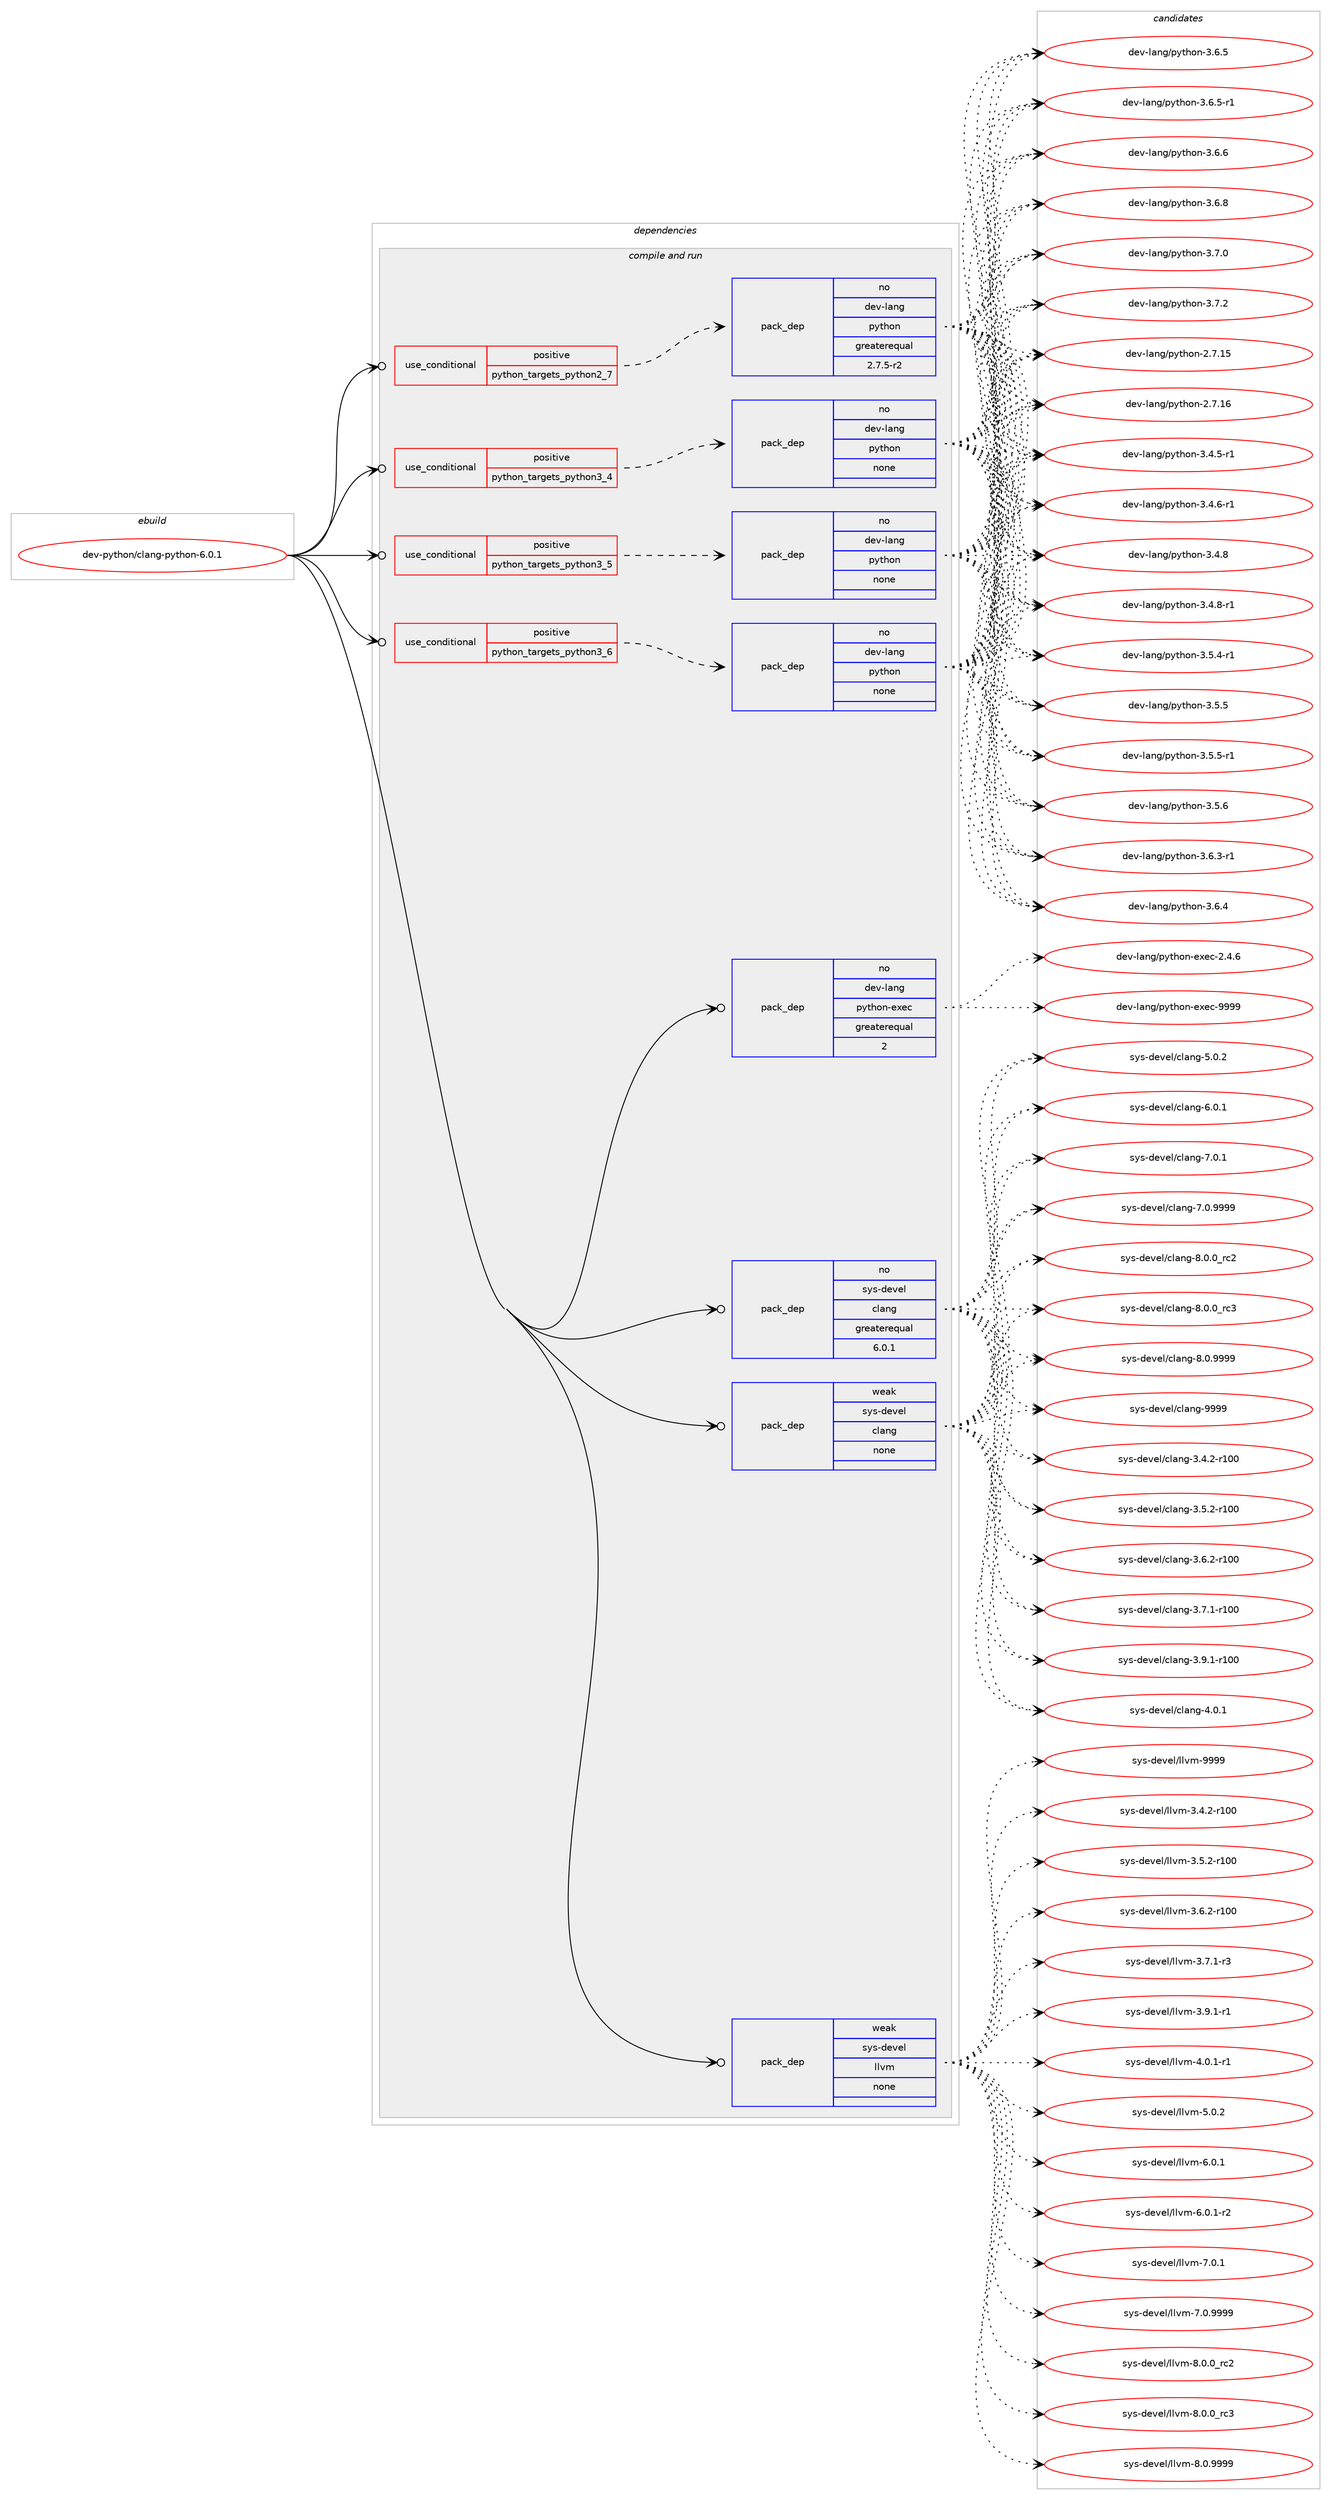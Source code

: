 digraph prolog {

# *************
# Graph options
# *************

newrank=true;
concentrate=true;
compound=true;
graph [rankdir=LR,fontname=Helvetica,fontsize=10,ranksep=1.5];#, ranksep=2.5, nodesep=0.2];
edge  [arrowhead=vee];
node  [fontname=Helvetica,fontsize=10];

# **********
# The ebuild
# **********

subgraph cluster_leftcol {
color=gray;
rank=same;
label=<<i>ebuild</i>>;
id [label="dev-python/clang-python-6.0.1", color=red, width=4, href="../dev-python/clang-python-6.0.1.svg"];
}

# ****************
# The dependencies
# ****************

subgraph cluster_midcol {
color=gray;
label=<<i>dependencies</i>>;
subgraph cluster_compile {
fillcolor="#eeeeee";
style=filled;
label=<<i>compile</i>>;
}
subgraph cluster_compileandrun {
fillcolor="#eeeeee";
style=filled;
label=<<i>compile and run</i>>;
subgraph cond372340 {
dependency1403257 [label=<<TABLE BORDER="0" CELLBORDER="1" CELLSPACING="0" CELLPADDING="4"><TR><TD ROWSPAN="3" CELLPADDING="10">use_conditional</TD></TR><TR><TD>positive</TD></TR><TR><TD>python_targets_python2_7</TD></TR></TABLE>>, shape=none, color=red];
subgraph pack1007682 {
dependency1403258 [label=<<TABLE BORDER="0" CELLBORDER="1" CELLSPACING="0" CELLPADDING="4" WIDTH="220"><TR><TD ROWSPAN="6" CELLPADDING="30">pack_dep</TD></TR><TR><TD WIDTH="110">no</TD></TR><TR><TD>dev-lang</TD></TR><TR><TD>python</TD></TR><TR><TD>greaterequal</TD></TR><TR><TD>2.7.5-r2</TD></TR></TABLE>>, shape=none, color=blue];
}
dependency1403257:e -> dependency1403258:w [weight=20,style="dashed",arrowhead="vee"];
}
id:e -> dependency1403257:w [weight=20,style="solid",arrowhead="odotvee"];
subgraph cond372341 {
dependency1403259 [label=<<TABLE BORDER="0" CELLBORDER="1" CELLSPACING="0" CELLPADDING="4"><TR><TD ROWSPAN="3" CELLPADDING="10">use_conditional</TD></TR><TR><TD>positive</TD></TR><TR><TD>python_targets_python3_4</TD></TR></TABLE>>, shape=none, color=red];
subgraph pack1007683 {
dependency1403260 [label=<<TABLE BORDER="0" CELLBORDER="1" CELLSPACING="0" CELLPADDING="4" WIDTH="220"><TR><TD ROWSPAN="6" CELLPADDING="30">pack_dep</TD></TR><TR><TD WIDTH="110">no</TD></TR><TR><TD>dev-lang</TD></TR><TR><TD>python</TD></TR><TR><TD>none</TD></TR><TR><TD></TD></TR></TABLE>>, shape=none, color=blue];
}
dependency1403259:e -> dependency1403260:w [weight=20,style="dashed",arrowhead="vee"];
}
id:e -> dependency1403259:w [weight=20,style="solid",arrowhead="odotvee"];
subgraph cond372342 {
dependency1403261 [label=<<TABLE BORDER="0" CELLBORDER="1" CELLSPACING="0" CELLPADDING="4"><TR><TD ROWSPAN="3" CELLPADDING="10">use_conditional</TD></TR><TR><TD>positive</TD></TR><TR><TD>python_targets_python3_5</TD></TR></TABLE>>, shape=none, color=red];
subgraph pack1007684 {
dependency1403262 [label=<<TABLE BORDER="0" CELLBORDER="1" CELLSPACING="0" CELLPADDING="4" WIDTH="220"><TR><TD ROWSPAN="6" CELLPADDING="30">pack_dep</TD></TR><TR><TD WIDTH="110">no</TD></TR><TR><TD>dev-lang</TD></TR><TR><TD>python</TD></TR><TR><TD>none</TD></TR><TR><TD></TD></TR></TABLE>>, shape=none, color=blue];
}
dependency1403261:e -> dependency1403262:w [weight=20,style="dashed",arrowhead="vee"];
}
id:e -> dependency1403261:w [weight=20,style="solid",arrowhead="odotvee"];
subgraph cond372343 {
dependency1403263 [label=<<TABLE BORDER="0" CELLBORDER="1" CELLSPACING="0" CELLPADDING="4"><TR><TD ROWSPAN="3" CELLPADDING="10">use_conditional</TD></TR><TR><TD>positive</TD></TR><TR><TD>python_targets_python3_6</TD></TR></TABLE>>, shape=none, color=red];
subgraph pack1007685 {
dependency1403264 [label=<<TABLE BORDER="0" CELLBORDER="1" CELLSPACING="0" CELLPADDING="4" WIDTH="220"><TR><TD ROWSPAN="6" CELLPADDING="30">pack_dep</TD></TR><TR><TD WIDTH="110">no</TD></TR><TR><TD>dev-lang</TD></TR><TR><TD>python</TD></TR><TR><TD>none</TD></TR><TR><TD></TD></TR></TABLE>>, shape=none, color=blue];
}
dependency1403263:e -> dependency1403264:w [weight=20,style="dashed",arrowhead="vee"];
}
id:e -> dependency1403263:w [weight=20,style="solid",arrowhead="odotvee"];
subgraph pack1007686 {
dependency1403265 [label=<<TABLE BORDER="0" CELLBORDER="1" CELLSPACING="0" CELLPADDING="4" WIDTH="220"><TR><TD ROWSPAN="6" CELLPADDING="30">pack_dep</TD></TR><TR><TD WIDTH="110">no</TD></TR><TR><TD>dev-lang</TD></TR><TR><TD>python-exec</TD></TR><TR><TD>greaterequal</TD></TR><TR><TD>2</TD></TR></TABLE>>, shape=none, color=blue];
}
id:e -> dependency1403265:w [weight=20,style="solid",arrowhead="odotvee"];
subgraph pack1007687 {
dependency1403266 [label=<<TABLE BORDER="0" CELLBORDER="1" CELLSPACING="0" CELLPADDING="4" WIDTH="220"><TR><TD ROWSPAN="6" CELLPADDING="30">pack_dep</TD></TR><TR><TD WIDTH="110">no</TD></TR><TR><TD>sys-devel</TD></TR><TR><TD>clang</TD></TR><TR><TD>greaterequal</TD></TR><TR><TD>6.0.1</TD></TR></TABLE>>, shape=none, color=blue];
}
id:e -> dependency1403266:w [weight=20,style="solid",arrowhead="odotvee"];
subgraph pack1007688 {
dependency1403267 [label=<<TABLE BORDER="0" CELLBORDER="1" CELLSPACING="0" CELLPADDING="4" WIDTH="220"><TR><TD ROWSPAN="6" CELLPADDING="30">pack_dep</TD></TR><TR><TD WIDTH="110">weak</TD></TR><TR><TD>sys-devel</TD></TR><TR><TD>clang</TD></TR><TR><TD>none</TD></TR><TR><TD></TD></TR></TABLE>>, shape=none, color=blue];
}
id:e -> dependency1403267:w [weight=20,style="solid",arrowhead="odotvee"];
subgraph pack1007689 {
dependency1403268 [label=<<TABLE BORDER="0" CELLBORDER="1" CELLSPACING="0" CELLPADDING="4" WIDTH="220"><TR><TD ROWSPAN="6" CELLPADDING="30">pack_dep</TD></TR><TR><TD WIDTH="110">weak</TD></TR><TR><TD>sys-devel</TD></TR><TR><TD>llvm</TD></TR><TR><TD>none</TD></TR><TR><TD></TD></TR></TABLE>>, shape=none, color=blue];
}
id:e -> dependency1403268:w [weight=20,style="solid",arrowhead="odotvee"];
}
subgraph cluster_run {
fillcolor="#eeeeee";
style=filled;
label=<<i>run</i>>;
}
}

# **************
# The candidates
# **************

subgraph cluster_choices {
rank=same;
color=gray;
label=<<i>candidates</i>>;

subgraph choice1007682 {
color=black;
nodesep=1;
choice10010111845108971101034711212111610411111045504655464953 [label="dev-lang/python-2.7.15", color=red, width=4,href="../dev-lang/python-2.7.15.svg"];
choice10010111845108971101034711212111610411111045504655464954 [label="dev-lang/python-2.7.16", color=red, width=4,href="../dev-lang/python-2.7.16.svg"];
choice1001011184510897110103471121211161041111104551465246534511449 [label="dev-lang/python-3.4.5-r1", color=red, width=4,href="../dev-lang/python-3.4.5-r1.svg"];
choice1001011184510897110103471121211161041111104551465246544511449 [label="dev-lang/python-3.4.6-r1", color=red, width=4,href="../dev-lang/python-3.4.6-r1.svg"];
choice100101118451089711010347112121116104111110455146524656 [label="dev-lang/python-3.4.8", color=red, width=4,href="../dev-lang/python-3.4.8.svg"];
choice1001011184510897110103471121211161041111104551465246564511449 [label="dev-lang/python-3.4.8-r1", color=red, width=4,href="../dev-lang/python-3.4.8-r1.svg"];
choice1001011184510897110103471121211161041111104551465346524511449 [label="dev-lang/python-3.5.4-r1", color=red, width=4,href="../dev-lang/python-3.5.4-r1.svg"];
choice100101118451089711010347112121116104111110455146534653 [label="dev-lang/python-3.5.5", color=red, width=4,href="../dev-lang/python-3.5.5.svg"];
choice1001011184510897110103471121211161041111104551465346534511449 [label="dev-lang/python-3.5.5-r1", color=red, width=4,href="../dev-lang/python-3.5.5-r1.svg"];
choice100101118451089711010347112121116104111110455146534654 [label="dev-lang/python-3.5.6", color=red, width=4,href="../dev-lang/python-3.5.6.svg"];
choice1001011184510897110103471121211161041111104551465446514511449 [label="dev-lang/python-3.6.3-r1", color=red, width=4,href="../dev-lang/python-3.6.3-r1.svg"];
choice100101118451089711010347112121116104111110455146544652 [label="dev-lang/python-3.6.4", color=red, width=4,href="../dev-lang/python-3.6.4.svg"];
choice100101118451089711010347112121116104111110455146544653 [label="dev-lang/python-3.6.5", color=red, width=4,href="../dev-lang/python-3.6.5.svg"];
choice1001011184510897110103471121211161041111104551465446534511449 [label="dev-lang/python-3.6.5-r1", color=red, width=4,href="../dev-lang/python-3.6.5-r1.svg"];
choice100101118451089711010347112121116104111110455146544654 [label="dev-lang/python-3.6.6", color=red, width=4,href="../dev-lang/python-3.6.6.svg"];
choice100101118451089711010347112121116104111110455146544656 [label="dev-lang/python-3.6.8", color=red, width=4,href="../dev-lang/python-3.6.8.svg"];
choice100101118451089711010347112121116104111110455146554648 [label="dev-lang/python-3.7.0", color=red, width=4,href="../dev-lang/python-3.7.0.svg"];
choice100101118451089711010347112121116104111110455146554650 [label="dev-lang/python-3.7.2", color=red, width=4,href="../dev-lang/python-3.7.2.svg"];
dependency1403258:e -> choice10010111845108971101034711212111610411111045504655464953:w [style=dotted,weight="100"];
dependency1403258:e -> choice10010111845108971101034711212111610411111045504655464954:w [style=dotted,weight="100"];
dependency1403258:e -> choice1001011184510897110103471121211161041111104551465246534511449:w [style=dotted,weight="100"];
dependency1403258:e -> choice1001011184510897110103471121211161041111104551465246544511449:w [style=dotted,weight="100"];
dependency1403258:e -> choice100101118451089711010347112121116104111110455146524656:w [style=dotted,weight="100"];
dependency1403258:e -> choice1001011184510897110103471121211161041111104551465246564511449:w [style=dotted,weight="100"];
dependency1403258:e -> choice1001011184510897110103471121211161041111104551465346524511449:w [style=dotted,weight="100"];
dependency1403258:e -> choice100101118451089711010347112121116104111110455146534653:w [style=dotted,weight="100"];
dependency1403258:e -> choice1001011184510897110103471121211161041111104551465346534511449:w [style=dotted,weight="100"];
dependency1403258:e -> choice100101118451089711010347112121116104111110455146534654:w [style=dotted,weight="100"];
dependency1403258:e -> choice1001011184510897110103471121211161041111104551465446514511449:w [style=dotted,weight="100"];
dependency1403258:e -> choice100101118451089711010347112121116104111110455146544652:w [style=dotted,weight="100"];
dependency1403258:e -> choice100101118451089711010347112121116104111110455146544653:w [style=dotted,weight="100"];
dependency1403258:e -> choice1001011184510897110103471121211161041111104551465446534511449:w [style=dotted,weight="100"];
dependency1403258:e -> choice100101118451089711010347112121116104111110455146544654:w [style=dotted,weight="100"];
dependency1403258:e -> choice100101118451089711010347112121116104111110455146544656:w [style=dotted,weight="100"];
dependency1403258:e -> choice100101118451089711010347112121116104111110455146554648:w [style=dotted,weight="100"];
dependency1403258:e -> choice100101118451089711010347112121116104111110455146554650:w [style=dotted,weight="100"];
}
subgraph choice1007683 {
color=black;
nodesep=1;
choice10010111845108971101034711212111610411111045504655464953 [label="dev-lang/python-2.7.15", color=red, width=4,href="../dev-lang/python-2.7.15.svg"];
choice10010111845108971101034711212111610411111045504655464954 [label="dev-lang/python-2.7.16", color=red, width=4,href="../dev-lang/python-2.7.16.svg"];
choice1001011184510897110103471121211161041111104551465246534511449 [label="dev-lang/python-3.4.5-r1", color=red, width=4,href="../dev-lang/python-3.4.5-r1.svg"];
choice1001011184510897110103471121211161041111104551465246544511449 [label="dev-lang/python-3.4.6-r1", color=red, width=4,href="../dev-lang/python-3.4.6-r1.svg"];
choice100101118451089711010347112121116104111110455146524656 [label="dev-lang/python-3.4.8", color=red, width=4,href="../dev-lang/python-3.4.8.svg"];
choice1001011184510897110103471121211161041111104551465246564511449 [label="dev-lang/python-3.4.8-r1", color=red, width=4,href="../dev-lang/python-3.4.8-r1.svg"];
choice1001011184510897110103471121211161041111104551465346524511449 [label="dev-lang/python-3.5.4-r1", color=red, width=4,href="../dev-lang/python-3.5.4-r1.svg"];
choice100101118451089711010347112121116104111110455146534653 [label="dev-lang/python-3.5.5", color=red, width=4,href="../dev-lang/python-3.5.5.svg"];
choice1001011184510897110103471121211161041111104551465346534511449 [label="dev-lang/python-3.5.5-r1", color=red, width=4,href="../dev-lang/python-3.5.5-r1.svg"];
choice100101118451089711010347112121116104111110455146534654 [label="dev-lang/python-3.5.6", color=red, width=4,href="../dev-lang/python-3.5.6.svg"];
choice1001011184510897110103471121211161041111104551465446514511449 [label="dev-lang/python-3.6.3-r1", color=red, width=4,href="../dev-lang/python-3.6.3-r1.svg"];
choice100101118451089711010347112121116104111110455146544652 [label="dev-lang/python-3.6.4", color=red, width=4,href="../dev-lang/python-3.6.4.svg"];
choice100101118451089711010347112121116104111110455146544653 [label="dev-lang/python-3.6.5", color=red, width=4,href="../dev-lang/python-3.6.5.svg"];
choice1001011184510897110103471121211161041111104551465446534511449 [label="dev-lang/python-3.6.5-r1", color=red, width=4,href="../dev-lang/python-3.6.5-r1.svg"];
choice100101118451089711010347112121116104111110455146544654 [label="dev-lang/python-3.6.6", color=red, width=4,href="../dev-lang/python-3.6.6.svg"];
choice100101118451089711010347112121116104111110455146544656 [label="dev-lang/python-3.6.8", color=red, width=4,href="../dev-lang/python-3.6.8.svg"];
choice100101118451089711010347112121116104111110455146554648 [label="dev-lang/python-3.7.0", color=red, width=4,href="../dev-lang/python-3.7.0.svg"];
choice100101118451089711010347112121116104111110455146554650 [label="dev-lang/python-3.7.2", color=red, width=4,href="../dev-lang/python-3.7.2.svg"];
dependency1403260:e -> choice10010111845108971101034711212111610411111045504655464953:w [style=dotted,weight="100"];
dependency1403260:e -> choice10010111845108971101034711212111610411111045504655464954:w [style=dotted,weight="100"];
dependency1403260:e -> choice1001011184510897110103471121211161041111104551465246534511449:w [style=dotted,weight="100"];
dependency1403260:e -> choice1001011184510897110103471121211161041111104551465246544511449:w [style=dotted,weight="100"];
dependency1403260:e -> choice100101118451089711010347112121116104111110455146524656:w [style=dotted,weight="100"];
dependency1403260:e -> choice1001011184510897110103471121211161041111104551465246564511449:w [style=dotted,weight="100"];
dependency1403260:e -> choice1001011184510897110103471121211161041111104551465346524511449:w [style=dotted,weight="100"];
dependency1403260:e -> choice100101118451089711010347112121116104111110455146534653:w [style=dotted,weight="100"];
dependency1403260:e -> choice1001011184510897110103471121211161041111104551465346534511449:w [style=dotted,weight="100"];
dependency1403260:e -> choice100101118451089711010347112121116104111110455146534654:w [style=dotted,weight="100"];
dependency1403260:e -> choice1001011184510897110103471121211161041111104551465446514511449:w [style=dotted,weight="100"];
dependency1403260:e -> choice100101118451089711010347112121116104111110455146544652:w [style=dotted,weight="100"];
dependency1403260:e -> choice100101118451089711010347112121116104111110455146544653:w [style=dotted,weight="100"];
dependency1403260:e -> choice1001011184510897110103471121211161041111104551465446534511449:w [style=dotted,weight="100"];
dependency1403260:e -> choice100101118451089711010347112121116104111110455146544654:w [style=dotted,weight="100"];
dependency1403260:e -> choice100101118451089711010347112121116104111110455146544656:w [style=dotted,weight="100"];
dependency1403260:e -> choice100101118451089711010347112121116104111110455146554648:w [style=dotted,weight="100"];
dependency1403260:e -> choice100101118451089711010347112121116104111110455146554650:w [style=dotted,weight="100"];
}
subgraph choice1007684 {
color=black;
nodesep=1;
choice10010111845108971101034711212111610411111045504655464953 [label="dev-lang/python-2.7.15", color=red, width=4,href="../dev-lang/python-2.7.15.svg"];
choice10010111845108971101034711212111610411111045504655464954 [label="dev-lang/python-2.7.16", color=red, width=4,href="../dev-lang/python-2.7.16.svg"];
choice1001011184510897110103471121211161041111104551465246534511449 [label="dev-lang/python-3.4.5-r1", color=red, width=4,href="../dev-lang/python-3.4.5-r1.svg"];
choice1001011184510897110103471121211161041111104551465246544511449 [label="dev-lang/python-3.4.6-r1", color=red, width=4,href="../dev-lang/python-3.4.6-r1.svg"];
choice100101118451089711010347112121116104111110455146524656 [label="dev-lang/python-3.4.8", color=red, width=4,href="../dev-lang/python-3.4.8.svg"];
choice1001011184510897110103471121211161041111104551465246564511449 [label="dev-lang/python-3.4.8-r1", color=red, width=4,href="../dev-lang/python-3.4.8-r1.svg"];
choice1001011184510897110103471121211161041111104551465346524511449 [label="dev-lang/python-3.5.4-r1", color=red, width=4,href="../dev-lang/python-3.5.4-r1.svg"];
choice100101118451089711010347112121116104111110455146534653 [label="dev-lang/python-3.5.5", color=red, width=4,href="../dev-lang/python-3.5.5.svg"];
choice1001011184510897110103471121211161041111104551465346534511449 [label="dev-lang/python-3.5.5-r1", color=red, width=4,href="../dev-lang/python-3.5.5-r1.svg"];
choice100101118451089711010347112121116104111110455146534654 [label="dev-lang/python-3.5.6", color=red, width=4,href="../dev-lang/python-3.5.6.svg"];
choice1001011184510897110103471121211161041111104551465446514511449 [label="dev-lang/python-3.6.3-r1", color=red, width=4,href="../dev-lang/python-3.6.3-r1.svg"];
choice100101118451089711010347112121116104111110455146544652 [label="dev-lang/python-3.6.4", color=red, width=4,href="../dev-lang/python-3.6.4.svg"];
choice100101118451089711010347112121116104111110455146544653 [label="dev-lang/python-3.6.5", color=red, width=4,href="../dev-lang/python-3.6.5.svg"];
choice1001011184510897110103471121211161041111104551465446534511449 [label="dev-lang/python-3.6.5-r1", color=red, width=4,href="../dev-lang/python-3.6.5-r1.svg"];
choice100101118451089711010347112121116104111110455146544654 [label="dev-lang/python-3.6.6", color=red, width=4,href="../dev-lang/python-3.6.6.svg"];
choice100101118451089711010347112121116104111110455146544656 [label="dev-lang/python-3.6.8", color=red, width=4,href="../dev-lang/python-3.6.8.svg"];
choice100101118451089711010347112121116104111110455146554648 [label="dev-lang/python-3.7.0", color=red, width=4,href="../dev-lang/python-3.7.0.svg"];
choice100101118451089711010347112121116104111110455146554650 [label="dev-lang/python-3.7.2", color=red, width=4,href="../dev-lang/python-3.7.2.svg"];
dependency1403262:e -> choice10010111845108971101034711212111610411111045504655464953:w [style=dotted,weight="100"];
dependency1403262:e -> choice10010111845108971101034711212111610411111045504655464954:w [style=dotted,weight="100"];
dependency1403262:e -> choice1001011184510897110103471121211161041111104551465246534511449:w [style=dotted,weight="100"];
dependency1403262:e -> choice1001011184510897110103471121211161041111104551465246544511449:w [style=dotted,weight="100"];
dependency1403262:e -> choice100101118451089711010347112121116104111110455146524656:w [style=dotted,weight="100"];
dependency1403262:e -> choice1001011184510897110103471121211161041111104551465246564511449:w [style=dotted,weight="100"];
dependency1403262:e -> choice1001011184510897110103471121211161041111104551465346524511449:w [style=dotted,weight="100"];
dependency1403262:e -> choice100101118451089711010347112121116104111110455146534653:w [style=dotted,weight="100"];
dependency1403262:e -> choice1001011184510897110103471121211161041111104551465346534511449:w [style=dotted,weight="100"];
dependency1403262:e -> choice100101118451089711010347112121116104111110455146534654:w [style=dotted,weight="100"];
dependency1403262:e -> choice1001011184510897110103471121211161041111104551465446514511449:w [style=dotted,weight="100"];
dependency1403262:e -> choice100101118451089711010347112121116104111110455146544652:w [style=dotted,weight="100"];
dependency1403262:e -> choice100101118451089711010347112121116104111110455146544653:w [style=dotted,weight="100"];
dependency1403262:e -> choice1001011184510897110103471121211161041111104551465446534511449:w [style=dotted,weight="100"];
dependency1403262:e -> choice100101118451089711010347112121116104111110455146544654:w [style=dotted,weight="100"];
dependency1403262:e -> choice100101118451089711010347112121116104111110455146544656:w [style=dotted,weight="100"];
dependency1403262:e -> choice100101118451089711010347112121116104111110455146554648:w [style=dotted,weight="100"];
dependency1403262:e -> choice100101118451089711010347112121116104111110455146554650:w [style=dotted,weight="100"];
}
subgraph choice1007685 {
color=black;
nodesep=1;
choice10010111845108971101034711212111610411111045504655464953 [label="dev-lang/python-2.7.15", color=red, width=4,href="../dev-lang/python-2.7.15.svg"];
choice10010111845108971101034711212111610411111045504655464954 [label="dev-lang/python-2.7.16", color=red, width=4,href="../dev-lang/python-2.7.16.svg"];
choice1001011184510897110103471121211161041111104551465246534511449 [label="dev-lang/python-3.4.5-r1", color=red, width=4,href="../dev-lang/python-3.4.5-r1.svg"];
choice1001011184510897110103471121211161041111104551465246544511449 [label="dev-lang/python-3.4.6-r1", color=red, width=4,href="../dev-lang/python-3.4.6-r1.svg"];
choice100101118451089711010347112121116104111110455146524656 [label="dev-lang/python-3.4.8", color=red, width=4,href="../dev-lang/python-3.4.8.svg"];
choice1001011184510897110103471121211161041111104551465246564511449 [label="dev-lang/python-3.4.8-r1", color=red, width=4,href="../dev-lang/python-3.4.8-r1.svg"];
choice1001011184510897110103471121211161041111104551465346524511449 [label="dev-lang/python-3.5.4-r1", color=red, width=4,href="../dev-lang/python-3.5.4-r1.svg"];
choice100101118451089711010347112121116104111110455146534653 [label="dev-lang/python-3.5.5", color=red, width=4,href="../dev-lang/python-3.5.5.svg"];
choice1001011184510897110103471121211161041111104551465346534511449 [label="dev-lang/python-3.5.5-r1", color=red, width=4,href="../dev-lang/python-3.5.5-r1.svg"];
choice100101118451089711010347112121116104111110455146534654 [label="dev-lang/python-3.5.6", color=red, width=4,href="../dev-lang/python-3.5.6.svg"];
choice1001011184510897110103471121211161041111104551465446514511449 [label="dev-lang/python-3.6.3-r1", color=red, width=4,href="../dev-lang/python-3.6.3-r1.svg"];
choice100101118451089711010347112121116104111110455146544652 [label="dev-lang/python-3.6.4", color=red, width=4,href="../dev-lang/python-3.6.4.svg"];
choice100101118451089711010347112121116104111110455146544653 [label="dev-lang/python-3.6.5", color=red, width=4,href="../dev-lang/python-3.6.5.svg"];
choice1001011184510897110103471121211161041111104551465446534511449 [label="dev-lang/python-3.6.5-r1", color=red, width=4,href="../dev-lang/python-3.6.5-r1.svg"];
choice100101118451089711010347112121116104111110455146544654 [label="dev-lang/python-3.6.6", color=red, width=4,href="../dev-lang/python-3.6.6.svg"];
choice100101118451089711010347112121116104111110455146544656 [label="dev-lang/python-3.6.8", color=red, width=4,href="../dev-lang/python-3.6.8.svg"];
choice100101118451089711010347112121116104111110455146554648 [label="dev-lang/python-3.7.0", color=red, width=4,href="../dev-lang/python-3.7.0.svg"];
choice100101118451089711010347112121116104111110455146554650 [label="dev-lang/python-3.7.2", color=red, width=4,href="../dev-lang/python-3.7.2.svg"];
dependency1403264:e -> choice10010111845108971101034711212111610411111045504655464953:w [style=dotted,weight="100"];
dependency1403264:e -> choice10010111845108971101034711212111610411111045504655464954:w [style=dotted,weight="100"];
dependency1403264:e -> choice1001011184510897110103471121211161041111104551465246534511449:w [style=dotted,weight="100"];
dependency1403264:e -> choice1001011184510897110103471121211161041111104551465246544511449:w [style=dotted,weight="100"];
dependency1403264:e -> choice100101118451089711010347112121116104111110455146524656:w [style=dotted,weight="100"];
dependency1403264:e -> choice1001011184510897110103471121211161041111104551465246564511449:w [style=dotted,weight="100"];
dependency1403264:e -> choice1001011184510897110103471121211161041111104551465346524511449:w [style=dotted,weight="100"];
dependency1403264:e -> choice100101118451089711010347112121116104111110455146534653:w [style=dotted,weight="100"];
dependency1403264:e -> choice1001011184510897110103471121211161041111104551465346534511449:w [style=dotted,weight="100"];
dependency1403264:e -> choice100101118451089711010347112121116104111110455146534654:w [style=dotted,weight="100"];
dependency1403264:e -> choice1001011184510897110103471121211161041111104551465446514511449:w [style=dotted,weight="100"];
dependency1403264:e -> choice100101118451089711010347112121116104111110455146544652:w [style=dotted,weight="100"];
dependency1403264:e -> choice100101118451089711010347112121116104111110455146544653:w [style=dotted,weight="100"];
dependency1403264:e -> choice1001011184510897110103471121211161041111104551465446534511449:w [style=dotted,weight="100"];
dependency1403264:e -> choice100101118451089711010347112121116104111110455146544654:w [style=dotted,weight="100"];
dependency1403264:e -> choice100101118451089711010347112121116104111110455146544656:w [style=dotted,weight="100"];
dependency1403264:e -> choice100101118451089711010347112121116104111110455146554648:w [style=dotted,weight="100"];
dependency1403264:e -> choice100101118451089711010347112121116104111110455146554650:w [style=dotted,weight="100"];
}
subgraph choice1007686 {
color=black;
nodesep=1;
choice1001011184510897110103471121211161041111104510112010199455046524654 [label="dev-lang/python-exec-2.4.6", color=red, width=4,href="../dev-lang/python-exec-2.4.6.svg"];
choice10010111845108971101034711212111610411111045101120101994557575757 [label="dev-lang/python-exec-9999", color=red, width=4,href="../dev-lang/python-exec-9999.svg"];
dependency1403265:e -> choice1001011184510897110103471121211161041111104510112010199455046524654:w [style=dotted,weight="100"];
dependency1403265:e -> choice10010111845108971101034711212111610411111045101120101994557575757:w [style=dotted,weight="100"];
}
subgraph choice1007687 {
color=black;
nodesep=1;
choice1151211154510010111810110847991089711010345514652465045114494848 [label="sys-devel/clang-3.4.2-r100", color=red, width=4,href="../sys-devel/clang-3.4.2-r100.svg"];
choice1151211154510010111810110847991089711010345514653465045114494848 [label="sys-devel/clang-3.5.2-r100", color=red, width=4,href="../sys-devel/clang-3.5.2-r100.svg"];
choice1151211154510010111810110847991089711010345514654465045114494848 [label="sys-devel/clang-3.6.2-r100", color=red, width=4,href="../sys-devel/clang-3.6.2-r100.svg"];
choice1151211154510010111810110847991089711010345514655464945114494848 [label="sys-devel/clang-3.7.1-r100", color=red, width=4,href="../sys-devel/clang-3.7.1-r100.svg"];
choice1151211154510010111810110847991089711010345514657464945114494848 [label="sys-devel/clang-3.9.1-r100", color=red, width=4,href="../sys-devel/clang-3.9.1-r100.svg"];
choice11512111545100101118101108479910897110103455246484649 [label="sys-devel/clang-4.0.1", color=red, width=4,href="../sys-devel/clang-4.0.1.svg"];
choice11512111545100101118101108479910897110103455346484650 [label="sys-devel/clang-5.0.2", color=red, width=4,href="../sys-devel/clang-5.0.2.svg"];
choice11512111545100101118101108479910897110103455446484649 [label="sys-devel/clang-6.0.1", color=red, width=4,href="../sys-devel/clang-6.0.1.svg"];
choice11512111545100101118101108479910897110103455546484649 [label="sys-devel/clang-7.0.1", color=red, width=4,href="../sys-devel/clang-7.0.1.svg"];
choice11512111545100101118101108479910897110103455546484657575757 [label="sys-devel/clang-7.0.9999", color=red, width=4,href="../sys-devel/clang-7.0.9999.svg"];
choice11512111545100101118101108479910897110103455646484648951149950 [label="sys-devel/clang-8.0.0_rc2", color=red, width=4,href="../sys-devel/clang-8.0.0_rc2.svg"];
choice11512111545100101118101108479910897110103455646484648951149951 [label="sys-devel/clang-8.0.0_rc3", color=red, width=4,href="../sys-devel/clang-8.0.0_rc3.svg"];
choice11512111545100101118101108479910897110103455646484657575757 [label="sys-devel/clang-8.0.9999", color=red, width=4,href="../sys-devel/clang-8.0.9999.svg"];
choice115121115451001011181011084799108971101034557575757 [label="sys-devel/clang-9999", color=red, width=4,href="../sys-devel/clang-9999.svg"];
dependency1403266:e -> choice1151211154510010111810110847991089711010345514652465045114494848:w [style=dotted,weight="100"];
dependency1403266:e -> choice1151211154510010111810110847991089711010345514653465045114494848:w [style=dotted,weight="100"];
dependency1403266:e -> choice1151211154510010111810110847991089711010345514654465045114494848:w [style=dotted,weight="100"];
dependency1403266:e -> choice1151211154510010111810110847991089711010345514655464945114494848:w [style=dotted,weight="100"];
dependency1403266:e -> choice1151211154510010111810110847991089711010345514657464945114494848:w [style=dotted,weight="100"];
dependency1403266:e -> choice11512111545100101118101108479910897110103455246484649:w [style=dotted,weight="100"];
dependency1403266:e -> choice11512111545100101118101108479910897110103455346484650:w [style=dotted,weight="100"];
dependency1403266:e -> choice11512111545100101118101108479910897110103455446484649:w [style=dotted,weight="100"];
dependency1403266:e -> choice11512111545100101118101108479910897110103455546484649:w [style=dotted,weight="100"];
dependency1403266:e -> choice11512111545100101118101108479910897110103455546484657575757:w [style=dotted,weight="100"];
dependency1403266:e -> choice11512111545100101118101108479910897110103455646484648951149950:w [style=dotted,weight="100"];
dependency1403266:e -> choice11512111545100101118101108479910897110103455646484648951149951:w [style=dotted,weight="100"];
dependency1403266:e -> choice11512111545100101118101108479910897110103455646484657575757:w [style=dotted,weight="100"];
dependency1403266:e -> choice115121115451001011181011084799108971101034557575757:w [style=dotted,weight="100"];
}
subgraph choice1007688 {
color=black;
nodesep=1;
choice1151211154510010111810110847991089711010345514652465045114494848 [label="sys-devel/clang-3.4.2-r100", color=red, width=4,href="../sys-devel/clang-3.4.2-r100.svg"];
choice1151211154510010111810110847991089711010345514653465045114494848 [label="sys-devel/clang-3.5.2-r100", color=red, width=4,href="../sys-devel/clang-3.5.2-r100.svg"];
choice1151211154510010111810110847991089711010345514654465045114494848 [label="sys-devel/clang-3.6.2-r100", color=red, width=4,href="../sys-devel/clang-3.6.2-r100.svg"];
choice1151211154510010111810110847991089711010345514655464945114494848 [label="sys-devel/clang-3.7.1-r100", color=red, width=4,href="../sys-devel/clang-3.7.1-r100.svg"];
choice1151211154510010111810110847991089711010345514657464945114494848 [label="sys-devel/clang-3.9.1-r100", color=red, width=4,href="../sys-devel/clang-3.9.1-r100.svg"];
choice11512111545100101118101108479910897110103455246484649 [label="sys-devel/clang-4.0.1", color=red, width=4,href="../sys-devel/clang-4.0.1.svg"];
choice11512111545100101118101108479910897110103455346484650 [label="sys-devel/clang-5.0.2", color=red, width=4,href="../sys-devel/clang-5.0.2.svg"];
choice11512111545100101118101108479910897110103455446484649 [label="sys-devel/clang-6.0.1", color=red, width=4,href="../sys-devel/clang-6.0.1.svg"];
choice11512111545100101118101108479910897110103455546484649 [label="sys-devel/clang-7.0.1", color=red, width=4,href="../sys-devel/clang-7.0.1.svg"];
choice11512111545100101118101108479910897110103455546484657575757 [label="sys-devel/clang-7.0.9999", color=red, width=4,href="../sys-devel/clang-7.0.9999.svg"];
choice11512111545100101118101108479910897110103455646484648951149950 [label="sys-devel/clang-8.0.0_rc2", color=red, width=4,href="../sys-devel/clang-8.0.0_rc2.svg"];
choice11512111545100101118101108479910897110103455646484648951149951 [label="sys-devel/clang-8.0.0_rc3", color=red, width=4,href="../sys-devel/clang-8.0.0_rc3.svg"];
choice11512111545100101118101108479910897110103455646484657575757 [label="sys-devel/clang-8.0.9999", color=red, width=4,href="../sys-devel/clang-8.0.9999.svg"];
choice115121115451001011181011084799108971101034557575757 [label="sys-devel/clang-9999", color=red, width=4,href="../sys-devel/clang-9999.svg"];
dependency1403267:e -> choice1151211154510010111810110847991089711010345514652465045114494848:w [style=dotted,weight="100"];
dependency1403267:e -> choice1151211154510010111810110847991089711010345514653465045114494848:w [style=dotted,weight="100"];
dependency1403267:e -> choice1151211154510010111810110847991089711010345514654465045114494848:w [style=dotted,weight="100"];
dependency1403267:e -> choice1151211154510010111810110847991089711010345514655464945114494848:w [style=dotted,weight="100"];
dependency1403267:e -> choice1151211154510010111810110847991089711010345514657464945114494848:w [style=dotted,weight="100"];
dependency1403267:e -> choice11512111545100101118101108479910897110103455246484649:w [style=dotted,weight="100"];
dependency1403267:e -> choice11512111545100101118101108479910897110103455346484650:w [style=dotted,weight="100"];
dependency1403267:e -> choice11512111545100101118101108479910897110103455446484649:w [style=dotted,weight="100"];
dependency1403267:e -> choice11512111545100101118101108479910897110103455546484649:w [style=dotted,weight="100"];
dependency1403267:e -> choice11512111545100101118101108479910897110103455546484657575757:w [style=dotted,weight="100"];
dependency1403267:e -> choice11512111545100101118101108479910897110103455646484648951149950:w [style=dotted,weight="100"];
dependency1403267:e -> choice11512111545100101118101108479910897110103455646484648951149951:w [style=dotted,weight="100"];
dependency1403267:e -> choice11512111545100101118101108479910897110103455646484657575757:w [style=dotted,weight="100"];
dependency1403267:e -> choice115121115451001011181011084799108971101034557575757:w [style=dotted,weight="100"];
}
subgraph choice1007689 {
color=black;
nodesep=1;
choice115121115451001011181011084710810811810945514652465045114494848 [label="sys-devel/llvm-3.4.2-r100", color=red, width=4,href="../sys-devel/llvm-3.4.2-r100.svg"];
choice115121115451001011181011084710810811810945514653465045114494848 [label="sys-devel/llvm-3.5.2-r100", color=red, width=4,href="../sys-devel/llvm-3.5.2-r100.svg"];
choice115121115451001011181011084710810811810945514654465045114494848 [label="sys-devel/llvm-3.6.2-r100", color=red, width=4,href="../sys-devel/llvm-3.6.2-r100.svg"];
choice11512111545100101118101108471081081181094551465546494511451 [label="sys-devel/llvm-3.7.1-r3", color=red, width=4,href="../sys-devel/llvm-3.7.1-r3.svg"];
choice11512111545100101118101108471081081181094551465746494511449 [label="sys-devel/llvm-3.9.1-r1", color=red, width=4,href="../sys-devel/llvm-3.9.1-r1.svg"];
choice11512111545100101118101108471081081181094552464846494511449 [label="sys-devel/llvm-4.0.1-r1", color=red, width=4,href="../sys-devel/llvm-4.0.1-r1.svg"];
choice1151211154510010111810110847108108118109455346484650 [label="sys-devel/llvm-5.0.2", color=red, width=4,href="../sys-devel/llvm-5.0.2.svg"];
choice1151211154510010111810110847108108118109455446484649 [label="sys-devel/llvm-6.0.1", color=red, width=4,href="../sys-devel/llvm-6.0.1.svg"];
choice11512111545100101118101108471081081181094554464846494511450 [label="sys-devel/llvm-6.0.1-r2", color=red, width=4,href="../sys-devel/llvm-6.0.1-r2.svg"];
choice1151211154510010111810110847108108118109455546484649 [label="sys-devel/llvm-7.0.1", color=red, width=4,href="../sys-devel/llvm-7.0.1.svg"];
choice1151211154510010111810110847108108118109455546484657575757 [label="sys-devel/llvm-7.0.9999", color=red, width=4,href="../sys-devel/llvm-7.0.9999.svg"];
choice1151211154510010111810110847108108118109455646484648951149950 [label="sys-devel/llvm-8.0.0_rc2", color=red, width=4,href="../sys-devel/llvm-8.0.0_rc2.svg"];
choice1151211154510010111810110847108108118109455646484648951149951 [label="sys-devel/llvm-8.0.0_rc3", color=red, width=4,href="../sys-devel/llvm-8.0.0_rc3.svg"];
choice1151211154510010111810110847108108118109455646484657575757 [label="sys-devel/llvm-8.0.9999", color=red, width=4,href="../sys-devel/llvm-8.0.9999.svg"];
choice11512111545100101118101108471081081181094557575757 [label="sys-devel/llvm-9999", color=red, width=4,href="../sys-devel/llvm-9999.svg"];
dependency1403268:e -> choice115121115451001011181011084710810811810945514652465045114494848:w [style=dotted,weight="100"];
dependency1403268:e -> choice115121115451001011181011084710810811810945514653465045114494848:w [style=dotted,weight="100"];
dependency1403268:e -> choice115121115451001011181011084710810811810945514654465045114494848:w [style=dotted,weight="100"];
dependency1403268:e -> choice11512111545100101118101108471081081181094551465546494511451:w [style=dotted,weight="100"];
dependency1403268:e -> choice11512111545100101118101108471081081181094551465746494511449:w [style=dotted,weight="100"];
dependency1403268:e -> choice11512111545100101118101108471081081181094552464846494511449:w [style=dotted,weight="100"];
dependency1403268:e -> choice1151211154510010111810110847108108118109455346484650:w [style=dotted,weight="100"];
dependency1403268:e -> choice1151211154510010111810110847108108118109455446484649:w [style=dotted,weight="100"];
dependency1403268:e -> choice11512111545100101118101108471081081181094554464846494511450:w [style=dotted,weight="100"];
dependency1403268:e -> choice1151211154510010111810110847108108118109455546484649:w [style=dotted,weight="100"];
dependency1403268:e -> choice1151211154510010111810110847108108118109455546484657575757:w [style=dotted,weight="100"];
dependency1403268:e -> choice1151211154510010111810110847108108118109455646484648951149950:w [style=dotted,weight="100"];
dependency1403268:e -> choice1151211154510010111810110847108108118109455646484648951149951:w [style=dotted,weight="100"];
dependency1403268:e -> choice1151211154510010111810110847108108118109455646484657575757:w [style=dotted,weight="100"];
dependency1403268:e -> choice11512111545100101118101108471081081181094557575757:w [style=dotted,weight="100"];
}
}

}
